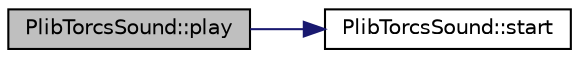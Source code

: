 digraph "PlibTorcsSound::play"
{
  edge [fontname="Helvetica",fontsize="10",labelfontname="Helvetica",labelfontsize="10"];
  node [fontname="Helvetica",fontsize="10",shape=record];
  rankdir="LR";
  Node1 [label="PlibTorcsSound::play",height=0.2,width=0.4,color="black", fillcolor="grey75", style="filled", fontcolor="black"];
  Node1 -> Node2 [color="midnightblue",fontsize="10",style="solid",fontname="Helvetica"];
  Node2 [label="PlibTorcsSound::start",height=0.2,width=0.4,color="black", fillcolor="white", style="filled",URL="$class_plib_torcs_sound.html#ae6c7d1659432ce4a92ff8fccd3f62a94",tooltip="Start the sample. "];
}
